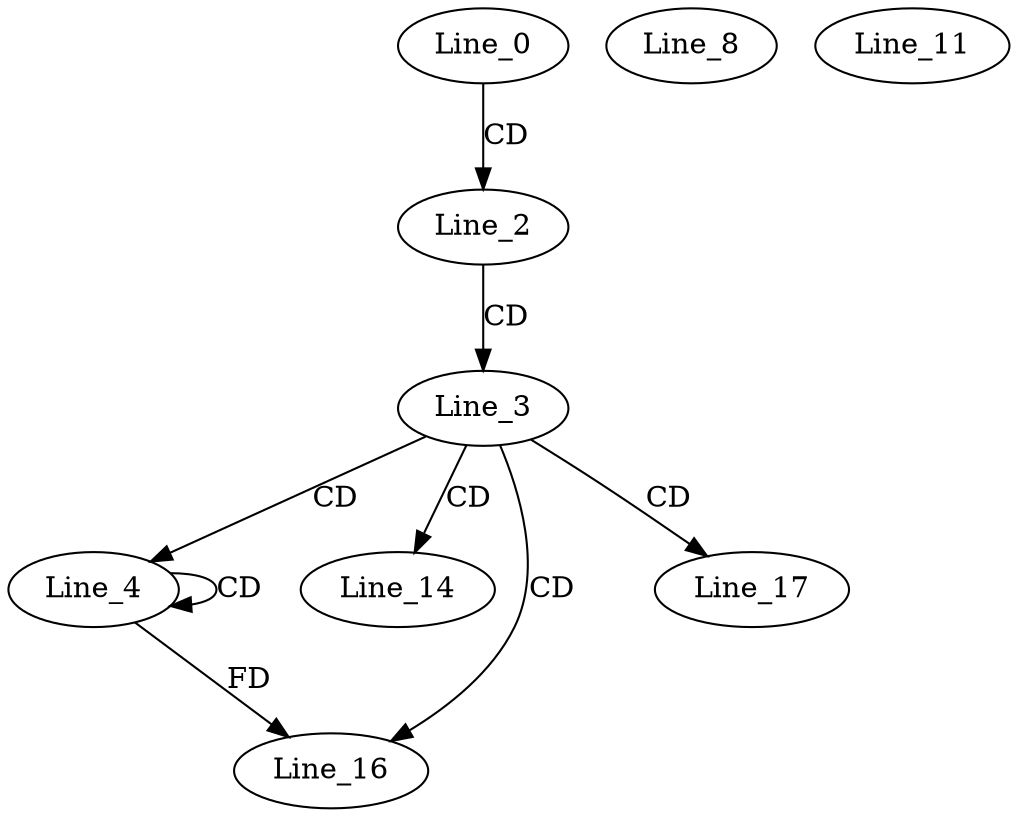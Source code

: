 digraph G {
  Line_0;
  Line_2;
  Line_3;
  Line_4;
  Line_4;
  Line_8;
  Line_11;
  Line_14;
  Line_14;
  Line_16;
  Line_17;
  Line_0 -> Line_2 [ label="CD" ];
  Line_2 -> Line_3 [ label="CD" ];
  Line_3 -> Line_4 [ label="CD" ];
  Line_4 -> Line_4 [ label="CD" ];
  Line_3 -> Line_14 [ label="CD" ];
  Line_3 -> Line_16 [ label="CD" ];
  Line_4 -> Line_16 [ label="FD" ];
  Line_3 -> Line_17 [ label="CD" ];
}

